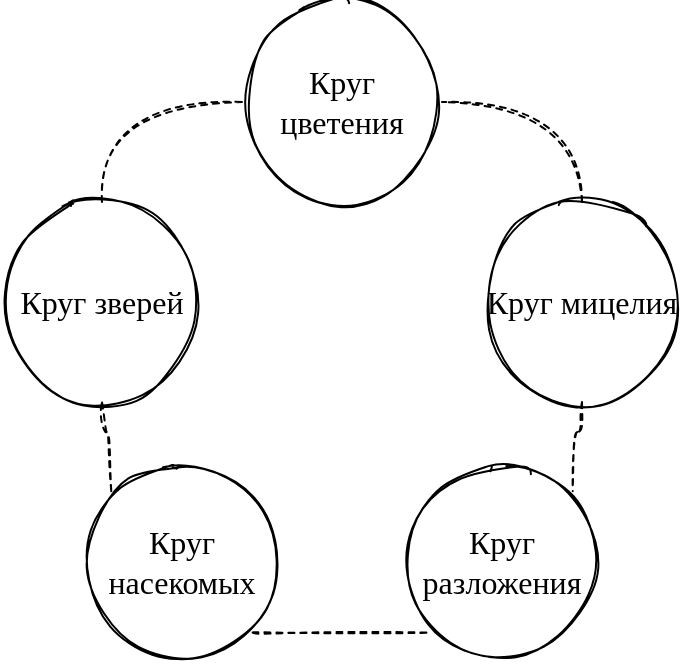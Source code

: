 <mxfile version="20.5.3" type="github" pages="6"><diagram id="huLMLbhZIxbJA-nR9jD1" name="Друид"><mxGraphModel dx="1038" dy="575" grid="1" gridSize="10" guides="1" tooltips="1" connect="1" arrows="1" fold="1" page="1" pageScale="1" pageWidth="583" pageHeight="413" math="0" shadow="0"><root><mxCell id="0"/><mxCell id="1" parent="0"/><mxCell id="fI6qUcuZu2PE9BLPs_x8-1" value="Круг цветения" style="ellipse;whiteSpace=wrap;html=1;aspect=fixed;fontFamily=Caveat;fontColor=default;verticalAlign=middle;horizontal=1;sketch=1;fontSource=https%3A%2F%2Ffonts.googleapis.com%2Fcss%3Ffamily%3DCaveat;fontSize=16;" parent="1" vertex="1"><mxGeometry x="242" y="41" width="100" height="100" as="geometry"/></mxCell><mxCell id="fI6qUcuZu2PE9BLPs_x8-2" value="Круг зверей" style="ellipse;whiteSpace=wrap;html=1;aspect=fixed;fontFamily=Caveat;fontColor=default;sketch=1;fontSource=https%3A%2F%2Ffonts.googleapis.com%2Fcss%3Ffamily%3DCaveat;fontSize=16;" parent="1" vertex="1"><mxGeometry x="122" y="141" width="100" height="100" as="geometry"/></mxCell><mxCell id="fI6qUcuZu2PE9BLPs_x8-3" value="Круг мицелия" style="ellipse;whiteSpace=wrap;html=1;aspect=fixed;fontFamily=Caveat;fontColor=default;sketch=1;fontSource=https%3A%2F%2Ffonts.googleapis.com%2Fcss%3Ffamily%3DCaveat;fontSize=16;" parent="1" vertex="1"><mxGeometry x="362" y="141" width="100" height="100" as="geometry"/></mxCell><mxCell id="fI6qUcuZu2PE9BLPs_x8-4" value="Круг разложения" style="ellipse;whiteSpace=wrap;html=1;aspect=fixed;fontFamily=Caveat;fontColor=default;sketch=1;fontSource=https%3A%2F%2Ffonts.googleapis.com%2Fcss%3Ffamily%3DCaveat;fontSize=16;" parent="1" vertex="1"><mxGeometry x="322" y="271" width="100" height="100" as="geometry"/></mxCell><mxCell id="fI6qUcuZu2PE9BLPs_x8-5" value="Круг насекомых" style="ellipse;whiteSpace=wrap;html=1;aspect=fixed;fontFamily=Caveat;fontColor=default;rotation=0;sketch=1;fontSource=https%3A%2F%2Ffonts.googleapis.com%2Fcss%3Ffamily%3DCaveat;fontSize=16;" parent="1" vertex="1"><mxGeometry x="162" y="271" width="100" height="100" as="geometry"/></mxCell><mxCell id="fI6qUcuZu2PE9BLPs_x8-6" value="" style="endArrow=none;html=1;rounded=0;fontFamily=Caveat;fontColor=default;exitX=0.5;exitY=0;exitDx=0;exitDy=0;entryX=0;entryY=0.5;entryDx=0;entryDy=0;dashed=1;sketch=1;fontSource=https%3A%2F%2Ffonts.googleapis.com%2Fcss%3Ffamily%3DCaveat;fontSize=16;edgeStyle=orthogonalEdgeStyle;curved=1;" parent="1" source="fI6qUcuZu2PE9BLPs_x8-2" target="fI6qUcuZu2PE9BLPs_x8-1" edge="1"><mxGeometry width="50" height="50" relative="1" as="geometry"><mxPoint x="242" y="231" as="sourcePoint"/><mxPoint x="292" y="181" as="targetPoint"/></mxGeometry></mxCell><mxCell id="fI6qUcuZu2PE9BLPs_x8-7" value="" style="endArrow=none;html=1;rounded=0;fontFamily=Caveat;fontColor=default;exitX=1;exitY=1;exitDx=0;exitDy=0;entryX=0;entryY=1;entryDx=0;entryDy=0;dashed=1;sketch=1;fontSource=https%3A%2F%2Ffonts.googleapis.com%2Fcss%3Ffamily%3DCaveat;fontSize=16;edgeStyle=orthogonalEdgeStyle;curved=1;" parent="1" source="fI6qUcuZu2PE9BLPs_x8-5" target="fI6qUcuZu2PE9BLPs_x8-4" edge="1"><mxGeometry width="50" height="50" relative="1" as="geometry"><mxPoint x="242" y="231" as="sourcePoint"/><mxPoint x="292" y="181" as="targetPoint"/></mxGeometry></mxCell><mxCell id="fI6qUcuZu2PE9BLPs_x8-8" value="" style="endArrow=none;html=1;rounded=0;fontFamily=Caveat;fontColor=default;exitX=0.5;exitY=1;exitDx=0;exitDy=0;entryX=1;entryY=0;entryDx=0;entryDy=0;dashed=1;sketch=1;fontSource=https%3A%2F%2Ffonts.googleapis.com%2Fcss%3Ffamily%3DCaveat;fontSize=16;edgeStyle=orthogonalEdgeStyle;curved=1;" parent="1" source="fI6qUcuZu2PE9BLPs_x8-3" target="fI6qUcuZu2PE9BLPs_x8-4" edge="1"><mxGeometry width="50" height="50" relative="1" as="geometry"><mxPoint x="242" y="231" as="sourcePoint"/><mxPoint x="292" y="181" as="targetPoint"/></mxGeometry></mxCell><mxCell id="fI6qUcuZu2PE9BLPs_x8-9" value="" style="endArrow=none;html=1;rounded=0;fontFamily=Caveat;fontColor=default;entryX=0.5;entryY=1;entryDx=0;entryDy=0;exitX=0;exitY=0;exitDx=0;exitDy=0;dashed=1;sketch=1;fontSource=https%3A%2F%2Ffonts.googleapis.com%2Fcss%3Ffamily%3DCaveat;fontSize=16;edgeStyle=orthogonalEdgeStyle;curved=1;" parent="1" source="fI6qUcuZu2PE9BLPs_x8-5" target="fI6qUcuZu2PE9BLPs_x8-2" edge="1"><mxGeometry width="50" height="50" relative="1" as="geometry"><mxPoint x="242" y="231" as="sourcePoint"/><mxPoint x="292" y="181" as="targetPoint"/></mxGeometry></mxCell><mxCell id="fI6qUcuZu2PE9BLPs_x8-10" value="" style="endArrow=none;html=1;rounded=0;fontFamily=Caveat;fontColor=default;entryX=1;entryY=0.5;entryDx=0;entryDy=0;exitX=0.5;exitY=0;exitDx=0;exitDy=0;dashed=1;sketch=1;fontSource=https%3A%2F%2Ffonts.googleapis.com%2Fcss%3Ffamily%3DCaveat;fontSize=16;edgeStyle=orthogonalEdgeStyle;curved=1;" parent="1" source="fI6qUcuZu2PE9BLPs_x8-3" target="fI6qUcuZu2PE9BLPs_x8-1" edge="1"><mxGeometry width="50" height="50" relative="1" as="geometry"><mxPoint x="242" y="231" as="sourcePoint"/><mxPoint x="292" y="181" as="targetPoint"/></mxGeometry></mxCell></root></mxGraphModel></diagram><diagram id="ENNLGsQQIt6a2GsereUm" name="Кинетик"><mxGraphModel grid="1" page="1" gridSize="10" guides="1" tooltips="1" connect="1" arrows="1" fold="1" pageScale="1" pageWidth="827" pageHeight="583" math="0" shadow="0"><root><mxCell id="0"/><mxCell id="1" parent="0"/><mxCell id="0Z87OdN-TC_kLIuZPmwi-1" value="🌊" style="ellipse;whiteSpace=wrap;html=1;aspect=fixed;fillStyle=auto;sketch=1;fontFamily=Caveat;fontSource=https%3A%2F%2Ffonts.googleapis.com%2Fcss%3Ffamily%3DCaveat;fontSize=64;fillColor=#000000;strokeColor=none;" vertex="1" parent="1"><mxGeometry x="373" y="92" width="80" height="80" as="geometry"/></mxCell><mxCell id="0Z87OdN-TC_kLIuZPmwi-2" value="🔥" style="ellipse;whiteSpace=wrap;html=1;aspect=fixed;sketch=1;fontFamily=Caveat;fontSource=https%3A%2F%2Ffonts.googleapis.com%2Fcss%3Ffamily%3DCaveat;fontSize=64;fillColor=#000000;strokeColor=none;" vertex="1" parent="1"><mxGeometry x="213" y="252" width="80" height="80" as="geometry"/></mxCell><mxCell id="0Z87OdN-TC_kLIuZPmwi-3" value="🗻" style="ellipse;whiteSpace=wrap;html=1;aspect=fixed;sketch=1;fontFamily=Caveat;fontSource=https%3A%2F%2Ffonts.googleapis.com%2Fcss%3Ffamily%3DCaveat;fontSize=64;fillColor=#000000;strokeColor=none;" vertex="1" parent="1"><mxGeometry x="533" y="252" width="80" height="80" as="geometry"/></mxCell><mxCell id="0Z87OdN-TC_kLIuZPmwi-4" value="🌪" style="ellipse;whiteSpace=wrap;html=1;aspect=fixed;sketch=1;fontFamily=Lucida Console;fontSize=64;fillColor=#000000;strokeColor=none;" vertex="1" parent="1"><mxGeometry x="373" y="412" width="80" height="80" as="geometry"/></mxCell><mxCell id="0Z87OdN-TC_kLIuZPmwi-5" value="Пар" style="ellipse;whiteSpace=wrap;html=1;aspect=fixed;dashed=1;sketch=1;fontFamily=Caveat;fontSource=https%3A%2F%2Ffonts.googleapis.com%2Fcss%3Ffamily%3DCaveat;fontSize=64;fillColor=#000000;strokeColor=none;" vertex="1" parent="1"><mxGeometry x="293" y="172" width="80" height="80" as="geometry"/></mxCell><mxCell id="0Z87OdN-TC_kLIuZPmwi-6" value="Магма" style="ellipse;whiteSpace=wrap;html=1;aspect=fixed;dashed=1;sketch=1;fontFamily=Caveat;fontSource=https%3A%2F%2Ffonts.googleapis.com%2Fcss%3Ffamily%3DCaveat;fontSize=64;fillColor=#000000;strokeColor=none;" vertex="1" parent="1"><mxGeometry x="373" y="252" width="80" height="80" as="geometry"/></mxCell><mxCell id="0Z87OdN-TC_kLIuZPmwi-7" value="Грязь" style="ellipse;whiteSpace=wrap;html=1;aspect=fixed;dashed=1;sketch=1;fontFamily=Caveat;fontSource=https%3A%2F%2Ffonts.googleapis.com%2Fcss%3Ffamily%3DCaveat;fontSize=64;fillColor=#000000;strokeColor=none;" vertex="1" parent="1"><mxGeometry x="453" y="172" width="80" height="80" as="geometry"/></mxCell><mxCell id="0Z87OdN-TC_kLIuZPmwi-8" value="Песок" style="ellipse;whiteSpace=wrap;html=1;aspect=fixed;dashed=1;sketch=1;fontFamily=Caveat;fontSource=https%3A%2F%2Ffonts.googleapis.com%2Fcss%3Ffamily%3DCaveat;fontSize=64;fillColor=#000000;strokeColor=none;" vertex="1" parent="1"><mxGeometry x="453" y="332" width="80" height="80" as="geometry"/></mxCell><mxCell id="0Z87OdN-TC_kLIuZPmwi-9" value="Взрыв" style="ellipse;whiteSpace=wrap;html=1;aspect=fixed;dashed=1;sketch=1;fontFamily=Caveat;fontSource=https%3A%2F%2Ffonts.googleapis.com%2Fcss%3Ffamily%3DCaveat;fontSize=64;fillColor=#000000;strokeColor=none;" vertex="1" parent="1"><mxGeometry x="293" y="332" width="80" height="80" as="geometry"/></mxCell><mxCell id="0Z87OdN-TC_kLIuZPmwi-10" value="Дух" style="ellipse;whiteSpace=wrap;html=1;aspect=fixed;fillStyle=auto;dashed=1;sketch=1;fontFamily=Caveat;fontSource=https%3A%2F%2Ffonts.googleapis.com%2Fcss%3Ffamily%3DCaveat;fontSize=64;fillColor=#000000;strokeColor=none;" vertex="1" parent="1"><mxGeometry x="453" y="492" width="80" height="80" as="geometry"/></mxCell><mxCell id="0Z87OdN-TC_kLIuZPmwi-11" value="Плазма" style="ellipse;whiteSpace=wrap;html=1;aspect=fixed;fillStyle=auto;dashed=1;sketch=1;fontFamily=Caveat;fontSource=https%3A%2F%2Ffonts.googleapis.com%2Fcss%3Ffamily%3DCaveat;fontSize=64;fillColor=#000000;strokeColor=none;" vertex="1" parent="1"><mxGeometry x="54" y="252" width="80" height="80" as="geometry"/></mxCell><mxCell id="0Z87OdN-TC_kLIuZPmwi-12" value="Металл" style="ellipse;whiteSpace=wrap;html=1;aspect=fixed;fillStyle=auto;dashed=1;sketch=1;fontFamily=Caveat;fontSource=https%3A%2F%2Ffonts.googleapis.com%2Fcss%3Ffamily%3DCaveat;fontSize=64;fillColor=#000000;strokeColor=none;" vertex="1" parent="1"><mxGeometry x="693" y="252" width="80" height="80" as="geometry"/></mxCell><mxCell id="0Z87OdN-TC_kLIuZPmwi-13" value="Гроза" style="ellipse;whiteSpace=wrap;html=1;aspect=fixed;fillStyle=auto;dashed=1;sketch=1;fontFamily=Caveat;fontSource=https%3A%2F%2Ffonts.googleapis.com%2Fcss%3Ffamily%3DCaveat;fontSize=64;fillColor=#000000;strokeColor=none;" vertex="1" parent="1"><mxGeometry x="293" y="492" width="80" height="80" as="geometry"/></mxCell><mxCell id="0Z87OdN-TC_kLIuZPmwi-14" value="Кровь" style="ellipse;whiteSpace=wrap;html=1;aspect=fixed;fillStyle=auto;dashed=1;sketch=1;fontFamily=Caveat;fontSource=https%3A%2F%2Ffonts.googleapis.com%2Fcss%3Ffamily%3DCaveat;fontSize=64;fillColor=#000000;strokeColor=none;" vertex="1" parent="1"><mxGeometry x="453" y="12" width="80" height="80" as="geometry"/></mxCell><mxCell id="0Z87OdN-TC_kLIuZPmwi-15" value="Холод" style="ellipse;whiteSpace=wrap;html=1;aspect=fixed;fillStyle=auto;dashed=1;sketch=1;fontFamily=Caveat;fontSource=https%3A%2F%2Ffonts.googleapis.com%2Fcss%3Ffamily%3DCaveat;fontSize=64;fillColor=#000000;strokeColor=none;" vertex="1" parent="1"><mxGeometry x="293" y="12" width="80" height="80" as="geometry"/></mxCell><mxCell id="0Z87OdN-TC_kLIuZPmwi-16" value="" style="endArrow=classic;html=1;rounded=0;exitX=1;exitY=0.5;exitDx=0;exitDy=0;entryX=0;entryY=0.5;entryDx=0;entryDy=0;dashed=1;sketch=1;fontFamily=Caveat;fontSource=https%3A%2F%2Ffonts.googleapis.com%2Fcss%3Ffamily%3DCaveat;fontSize=64;fillColor=#000000;strokeColor=none;" edge="1" parent="1" source="0Z87OdN-TC_kLIuZPmwi-2" target="0Z87OdN-TC_kLIuZPmwi-6"><mxGeometry width="50" height="50" relative="1" as="geometry"><mxPoint x="384" y="332" as="sourcePoint"/><mxPoint x="334" y="302" as="targetPoint"/></mxGeometry></mxCell><mxCell id="0Z87OdN-TC_kLIuZPmwi-17" value="" style="endArrow=classic;html=1;rounded=0;exitX=0;exitY=0.5;exitDx=0;exitDy=0;entryX=1;entryY=0.5;entryDx=0;entryDy=0;dashed=1;sketch=1;fontFamily=Caveat;fontSource=https%3A%2F%2Ffonts.googleapis.com%2Fcss%3Ffamily%3DCaveat;fontSize=64;fillColor=#000000;strokeColor=none;" edge="1" parent="1" source="0Z87OdN-TC_kLIuZPmwi-3" target="0Z87OdN-TC_kLIuZPmwi-6"><mxGeometry width="50" height="50" relative="1" as="geometry"><mxPoint x="384" y="332" as="sourcePoint"/><mxPoint x="674" y="412" as="targetPoint"/></mxGeometry></mxCell><mxCell id="0Z87OdN-TC_kLIuZPmwi-18" value="" style="endArrow=classic;html=1;rounded=0;exitX=1;exitY=0;exitDx=0;exitDy=0;entryX=0;entryY=1;entryDx=0;entryDy=0;dashed=1;sketch=1;fontFamily=Caveat;fontSource=https%3A%2F%2Ffonts.googleapis.com%2Fcss%3Ffamily%3DCaveat;fontSize=64;fillColor=#000000;strokeColor=none;" edge="1" parent="1" source="0Z87OdN-TC_kLIuZPmwi-4" target="0Z87OdN-TC_kLIuZPmwi-8"><mxGeometry width="50" height="50" relative="1" as="geometry"><mxPoint x="384" y="332" as="sourcePoint"/><mxPoint x="434" y="282" as="targetPoint"/></mxGeometry></mxCell><mxCell id="0Z87OdN-TC_kLIuZPmwi-19" value="" style="endArrow=classic;html=1;rounded=0;exitX=0;exitY=1;exitDx=0;exitDy=0;entryX=1;entryY=0;entryDx=0;entryDy=0;dashed=1;sketch=1;fontFamily=Caveat;fontSource=https%3A%2F%2Ffonts.googleapis.com%2Fcss%3Ffamily%3DCaveat;fontSize=64;fillColor=#000000;strokeColor=none;" edge="1" parent="1" source="0Z87OdN-TC_kLIuZPmwi-3" target="0Z87OdN-TC_kLIuZPmwi-8"><mxGeometry width="50" height="50" relative="1" as="geometry"><mxPoint x="384" y="332" as="sourcePoint"/><mxPoint x="434" y="282" as="targetPoint"/></mxGeometry></mxCell><mxCell id="0Z87OdN-TC_kLIuZPmwi-20" value="" style="endArrow=classic;html=1;rounded=0;exitX=1;exitY=1;exitDx=0;exitDy=0;entryX=0;entryY=0;entryDx=0;entryDy=0;dashed=1;sketch=1;fontFamily=Caveat;fontSource=https%3A%2F%2Ffonts.googleapis.com%2Fcss%3Ffamily%3DCaveat;fontSize=64;fillColor=#000000;strokeColor=none;" edge="1" parent="1" source="0Z87OdN-TC_kLIuZPmwi-2" target="0Z87OdN-TC_kLIuZPmwi-9"><mxGeometry width="50" height="50" relative="1" as="geometry"><mxPoint x="384" y="332" as="sourcePoint"/><mxPoint x="434" y="282" as="targetPoint"/></mxGeometry></mxCell><mxCell id="0Z87OdN-TC_kLIuZPmwi-21" value="" style="endArrow=classic;html=1;rounded=0;exitX=1;exitY=0.5;exitDx=0;exitDy=0;entryX=0;entryY=0.5;entryDx=0;entryDy=0;dashed=1;sketch=1;fontFamily=Caveat;fontSource=https%3A%2F%2Ffonts.googleapis.com%2Fcss%3Ffamily%3DCaveat;fontSize=64;fillColor=#000000;strokeColor=none;" edge="1" parent="1" source="0Z87OdN-TC_kLIuZPmwi-3" target="0Z87OdN-TC_kLIuZPmwi-12"><mxGeometry width="50" height="50" relative="1" as="geometry"><mxPoint x="384" y="332" as="sourcePoint"/><mxPoint x="434" y="282" as="targetPoint"/></mxGeometry></mxCell><mxCell id="0Z87OdN-TC_kLIuZPmwi-22" value="" style="endArrow=classic;html=1;rounded=0;exitX=0;exitY=0.5;exitDx=0;exitDy=0;entryX=1;entryY=0.5;entryDx=0;entryDy=0;dashed=1;sketch=1;fontFamily=Caveat;fontSource=https%3A%2F%2Ffonts.googleapis.com%2Fcss%3Ffamily%3DCaveat;fontSize=64;fillColor=#000000;strokeColor=none;" edge="1" parent="1" source="0Z87OdN-TC_kLIuZPmwi-2" target="0Z87OdN-TC_kLIuZPmwi-11"><mxGeometry width="50" height="50" relative="1" as="geometry"><mxPoint x="384" y="332" as="sourcePoint"/><mxPoint x="434" y="282" as="targetPoint"/></mxGeometry></mxCell><mxCell id="0Z87OdN-TC_kLIuZPmwi-23" value="" style="endArrow=classic;html=1;rounded=0;exitX=0;exitY=1;exitDx=0;exitDy=0;entryX=1;entryY=0;entryDx=0;entryDy=0;dashed=1;sketch=1;fontFamily=Caveat;fontSource=https%3A%2F%2Ffonts.googleapis.com%2Fcss%3Ffamily%3DCaveat;fontSize=64;fillColor=#000000;strokeColor=none;" edge="1" parent="1" source="0Z87OdN-TC_kLIuZPmwi-4" target="0Z87OdN-TC_kLIuZPmwi-13"><mxGeometry width="50" height="50" relative="1" as="geometry"><mxPoint x="384" y="332" as="sourcePoint"/><mxPoint x="434" y="282" as="targetPoint"/></mxGeometry></mxCell><mxCell id="0Z87OdN-TC_kLIuZPmwi-24" value="" style="endArrow=classic;html=1;rounded=0;entryX=1;entryY=1;entryDx=0;entryDy=0;exitX=0;exitY=0;exitDx=0;exitDy=0;dashed=1;sketch=1;fontFamily=Caveat;fontSource=https%3A%2F%2Ffonts.googleapis.com%2Fcss%3Ffamily%3DCaveat;fontSize=64;fillColor=#000000;strokeColor=none;" edge="1" parent="1" source="0Z87OdN-TC_kLIuZPmwi-1" target="0Z87OdN-TC_kLIuZPmwi-15"><mxGeometry width="50" height="50" relative="1" as="geometry"><mxPoint x="404" y="62" as="sourcePoint"/><mxPoint x="434" y="282" as="targetPoint"/></mxGeometry></mxCell><mxCell id="0Z87OdN-TC_kLIuZPmwi-25" value="" style="endArrow=classic;html=1;rounded=0;exitX=1;exitY=0;exitDx=0;exitDy=0;entryX=0;entryY=1;entryDx=0;entryDy=0;dashed=1;sketch=1;fontFamily=Caveat;fontSource=https%3A%2F%2Ffonts.googleapis.com%2Fcss%3Ffamily%3DCaveat;fontSize=64;fillColor=#000000;strokeColor=none;" edge="1" parent="1" source="0Z87OdN-TC_kLIuZPmwi-1" target="0Z87OdN-TC_kLIuZPmwi-14"><mxGeometry width="50" height="50" relative="1" as="geometry"><mxPoint x="384" y="332" as="sourcePoint"/><mxPoint x="434" y="282" as="targetPoint"/></mxGeometry></mxCell><mxCell id="0Z87OdN-TC_kLIuZPmwi-26" value="" style="endArrow=classic;html=1;rounded=0;exitX=0;exitY=0;exitDx=0;exitDy=0;entryX=1;entryY=1;entryDx=0;entryDy=0;dashed=1;sketch=1;fontFamily=Caveat;fontSource=https%3A%2F%2Ffonts.googleapis.com%2Fcss%3Ffamily%3DCaveat;fontSize=64;fillColor=#000000;strokeColor=none;" edge="1" parent="1" source="0Z87OdN-TC_kLIuZPmwi-3" target="0Z87OdN-TC_kLIuZPmwi-7"><mxGeometry width="50" height="50" relative="1" as="geometry"><mxPoint x="384" y="332" as="sourcePoint"/><mxPoint x="434" y="282" as="targetPoint"/></mxGeometry></mxCell><mxCell id="0Z87OdN-TC_kLIuZPmwi-27" value="" style="endArrow=classic;html=1;rounded=0;exitX=1;exitY=1;exitDx=0;exitDy=0;entryX=0;entryY=0;entryDx=0;entryDy=0;dashed=1;sketch=1;fontFamily=Caveat;fontSource=https%3A%2F%2Ffonts.googleapis.com%2Fcss%3Ffamily%3DCaveat;fontSize=64;fillColor=#000000;strokeColor=none;" edge="1" parent="1" source="0Z87OdN-TC_kLIuZPmwi-1" target="0Z87OdN-TC_kLIuZPmwi-7"><mxGeometry width="50" height="50" relative="1" as="geometry"><mxPoint x="384" y="332" as="sourcePoint"/><mxPoint x="434" y="282" as="targetPoint"/></mxGeometry></mxCell><mxCell id="0Z87OdN-TC_kLIuZPmwi-28" value="" style="endArrow=classic;html=1;rounded=0;exitX=1;exitY=0;exitDx=0;exitDy=0;entryX=0;entryY=1;entryDx=0;entryDy=0;dashed=1;sketch=1;fontFamily=Caveat;fontSource=https%3A%2F%2Ffonts.googleapis.com%2Fcss%3Ffamily%3DCaveat;fontSize=64;fillColor=#000000;strokeColor=none;" edge="1" parent="1" source="0Z87OdN-TC_kLIuZPmwi-2" target="0Z87OdN-TC_kLIuZPmwi-5"><mxGeometry width="50" height="50" relative="1" as="geometry"><mxPoint x="384" y="332" as="sourcePoint"/><mxPoint x="434" y="282" as="targetPoint"/></mxGeometry></mxCell><mxCell id="0Z87OdN-TC_kLIuZPmwi-29" value="" style="endArrow=classic;html=1;rounded=0;exitX=0;exitY=1;exitDx=0;exitDy=0;entryX=1;entryY=0;entryDx=0;entryDy=0;dashed=1;sketch=1;fontFamily=Caveat;fontSource=https%3A%2F%2Ffonts.googleapis.com%2Fcss%3Ffamily%3DCaveat;fontSize=64;fillColor=#000000;strokeColor=none;" edge="1" parent="1" source="0Z87OdN-TC_kLIuZPmwi-1" target="0Z87OdN-TC_kLIuZPmwi-5"><mxGeometry width="50" height="50" relative="1" as="geometry"><mxPoint x="384" y="332" as="sourcePoint"/><mxPoint x="434" y="282" as="targetPoint"/></mxGeometry></mxCell><mxCell id="0Z87OdN-TC_kLIuZPmwi-30" value="" style="endArrow=classic;html=1;rounded=0;exitX=0;exitY=0;exitDx=0;exitDy=0;entryX=1;entryY=1;entryDx=0;entryDy=0;dashed=1;sketch=1;fontFamily=Caveat;fontSource=https%3A%2F%2Ffonts.googleapis.com%2Fcss%3Ffamily%3DCaveat;fontSize=64;fillColor=#000000;strokeColor=none;" edge="1" parent="1" source="0Z87OdN-TC_kLIuZPmwi-4" target="0Z87OdN-TC_kLIuZPmwi-9"><mxGeometry width="50" height="50" relative="1" as="geometry"><mxPoint x="384" y="332" as="sourcePoint"/><mxPoint x="434" y="282" as="targetPoint"/></mxGeometry></mxCell><mxCell id="0Z87OdN-TC_kLIuZPmwi-31" value="" style="endArrow=classic;html=1;rounded=0;exitX=1;exitY=1;exitDx=0;exitDy=0;entryX=0;entryY=0;entryDx=0;entryDy=0;dashed=1;sketch=1;fontFamily=Caveat;fontSource=https%3A%2F%2Ffonts.googleapis.com%2Fcss%3Ffamily%3DCaveat;fontSize=64;fillColor=#000000;strokeColor=none;" edge="1" parent="1" source="0Z87OdN-TC_kLIuZPmwi-4" target="0Z87OdN-TC_kLIuZPmwi-10"><mxGeometry width="50" height="50" relative="1" as="geometry"><mxPoint x="384" y="332" as="sourcePoint"/><mxPoint x="434" y="282" as="targetPoint"/></mxGeometry></mxCell></root></mxGraphModel></diagram><diagram id="NY_OgxVOKJnxcvkBMMJs" name="Алхимик"><mxGraphModel grid="1" page="1" gridSize="10" guides="1" tooltips="1" connect="1" arrows="1" fold="1" pageScale="1" pageWidth="827" pageHeight="583" math="0" shadow="0"><root><mxCell id="0"/><mxCell id="1" parent="0"/><mxCell id="86-RGEoSRtY8CRuYUMkT-1" style="rounded=0;orthogonalLoop=1;jettySize=auto;html=1;exitX=1;exitY=0.5;exitDx=0;exitDy=0;entryX=0;entryY=0.5;entryDx=0;entryDy=0;edgeStyle=orthogonalEdgeStyle;sketch=1;fontFamily=Caveat;fontSource=https%3A%2F%2Ffonts.googleapis.com%2Fcss%3Ffamily%3DCaveat;fontSize=16;" edge="1" parent="1" source="86-RGEoSRtY8CRuYUMkT-7" target="86-RGEoSRtY8CRuYUMkT-30"><mxGeometry relative="1" as="geometry"/></mxCell><mxCell id="86-RGEoSRtY8CRuYUMkT-2" style="edgeStyle=orthogonalEdgeStyle;shape=connector;rounded=0;orthogonalLoop=1;jettySize=auto;html=1;exitX=0;exitY=0.5;exitDx=0;exitDy=0;entryX=1;entryY=0.5;entryDx=0;entryDy=0;labelBackgroundColor=default;strokeColor=default;fontFamily=Caveat;fontSize=16;fontColor=default;endArrow=classic;sketch=1;fontSource=https%3A%2F%2Ffonts.googleapis.com%2Fcss%3Ffamily%3DCaveat;" edge="1" parent="1" source="86-RGEoSRtY8CRuYUMkT-7" target="86-RGEoSRtY8CRuYUMkT-32"><mxGeometry relative="1" as="geometry"/></mxCell><mxCell id="86-RGEoSRtY8CRuYUMkT-3" style="shape=connector;rounded=0;orthogonalLoop=1;jettySize=auto;html=1;exitX=0.5;exitY=1;exitDx=0;exitDy=0;entryX=0.5;entryY=0;entryDx=0;entryDy=0;labelBackgroundColor=default;strokeColor=default;fontFamily=Caveat;fontSize=16;fontColor=default;endArrow=classic;edgeStyle=orthogonalEdgeStyle;sketch=1;fontSource=https%3A%2F%2Ffonts.googleapis.com%2Fcss%3Ffamily%3DCaveat;" edge="1" parent="1" source="86-RGEoSRtY8CRuYUMkT-7" target="86-RGEoSRtY8CRuYUMkT-37"><mxGeometry relative="1" as="geometry"><Array as="points"><mxPoint x="614" y="241"/></Array></mxGeometry></mxCell><mxCell id="86-RGEoSRtY8CRuYUMkT-4" style="edgeStyle=orthogonalEdgeStyle;shape=connector;rounded=0;orthogonalLoop=1;jettySize=auto;html=1;exitX=0.5;exitY=0;exitDx=0;exitDy=0;entryX=0.5;entryY=1;entryDx=0;entryDy=0;labelBackgroundColor=default;strokeColor=default;fontFamily=Caveat;fontSize=16;fontColor=default;endArrow=classic;sketch=1;fontSource=https%3A%2F%2Ffonts.googleapis.com%2Fcss%3Ffamily%3DCaveat;" edge="1" parent="1" source="86-RGEoSRtY8CRuYUMkT-7" target="86-RGEoSRtY8CRuYUMkT-34"><mxGeometry relative="1" as="geometry"/></mxCell><mxCell id="86-RGEoSRtY8CRuYUMkT-5" style="edgeStyle=orthogonalEdgeStyle;shape=connector;rounded=0;orthogonalLoop=1;jettySize=auto;html=1;exitX=0;exitY=1;exitDx=0;exitDy=0;entryX=1;entryY=0;entryDx=0;entryDy=0;labelBackgroundColor=default;strokeColor=default;fontFamily=Caveat;fontSize=16;fontColor=default;endArrow=classic;sketch=1;fontSource=https%3A%2F%2Ffonts.googleapis.com%2Fcss%3Ffamily%3DCaveat;" edge="1" parent="1" source="86-RGEoSRtY8CRuYUMkT-7" target="86-RGEoSRtY8CRuYUMkT-35"><mxGeometry relative="1" as="geometry"><Array as="points"><mxPoint x="386" y="221"/><mxPoint x="122" y="221"/></Array></mxGeometry></mxCell><mxCell id="86-RGEoSRtY8CRuYUMkT-6" style="edgeStyle=orthogonalEdgeStyle;shape=connector;rounded=0;orthogonalLoop=1;jettySize=auto;html=1;exitX=1;exitY=1;exitDx=0;exitDy=0;entryX=0;entryY=0;entryDx=0;entryDy=0;labelBackgroundColor=default;strokeColor=default;fontFamily=Caveat;fontSize=16;fontColor=default;endArrow=classic;sketch=1;fontSource=https%3A%2F%2Ffonts.googleapis.com%2Fcss%3Ffamily%3DCaveat;" edge="1" parent="1" source="86-RGEoSRtY8CRuYUMkT-7" target="86-RGEoSRtY8CRuYUMkT-33"><mxGeometry relative="1" as="geometry"><Array as="points"><mxPoint x="442" y="221"/><mxPoint x="705" y="221"/></Array></mxGeometry></mxCell><mxCell id="86-RGEoSRtY8CRuYUMkT-7" value="Механика" style="ellipse;whiteSpace=wrap;html=1;aspect=fixed;direction=east;sketch=1;fontFamily=Caveat;fontSource=https%3A%2F%2Ffonts.googleapis.com%2Fcss%3Ffamily%3DCaveat;fontSize=16;fillColor=#d5e8d4;strokeColor=#82b366;" vertex="1" parent="1"><mxGeometry x="374" y="161" width="80" height="80" as="geometry"/></mxCell><mxCell id="86-RGEoSRtY8CRuYUMkT-8" style="edgeStyle=orthogonalEdgeStyle;shape=connector;rounded=0;orthogonalLoop=1;jettySize=auto;html=1;exitX=0.5;exitY=0;exitDx=0;exitDy=0;entryX=0.5;entryY=1;entryDx=0;entryDy=0;labelBackgroundColor=default;strokeColor=default;fontFamily=Caveat;fontSize=16;fontColor=default;endArrow=classic;sketch=1;fontSource=https%3A%2F%2Ffonts.googleapis.com%2Fcss%3Ffamily%3DCaveat;" edge="1" parent="1" source="86-RGEoSRtY8CRuYUMkT-14" target="86-RGEoSRtY8CRuYUMkT-30"><mxGeometry relative="1" as="geometry"/></mxCell><mxCell id="86-RGEoSRtY8CRuYUMkT-9" style="edgeStyle=orthogonalEdgeStyle;shape=connector;rounded=0;orthogonalLoop=1;jettySize=auto;html=1;exitX=0.5;exitY=1;exitDx=0;exitDy=0;entryX=0.5;entryY=0;entryDx=0;entryDy=0;labelBackgroundColor=default;strokeColor=default;fontFamily=Caveat;fontSize=16;fontColor=default;endArrow=classic;sketch=1;fontSource=https%3A%2F%2Ffonts.googleapis.com%2Fcss%3Ffamily%3DCaveat;" edge="1" parent="1" source="86-RGEoSRtY8CRuYUMkT-14" target="86-RGEoSRtY8CRuYUMkT-31"><mxGeometry relative="1" as="geometry"/></mxCell><mxCell id="86-RGEoSRtY8CRuYUMkT-10" style="edgeStyle=orthogonalEdgeStyle;shape=connector;rounded=0;orthogonalLoop=1;jettySize=auto;html=1;exitX=0;exitY=0.5;exitDx=0;exitDy=0;entryX=0.5;entryY=0;entryDx=0;entryDy=0;labelBackgroundColor=default;strokeColor=default;fontFamily=Caveat;fontSize=16;fontColor=default;endArrow=classic;sketch=1;fontSource=https%3A%2F%2Ffonts.googleapis.com%2Fcss%3Ffamily%3DCaveat;" edge="1" parent="1" source="86-RGEoSRtY8CRuYUMkT-14" target="86-RGEoSRtY8CRuYUMkT-38"><mxGeometry relative="1" as="geometry"><Array as="points"><mxPoint x="384" y="291"/><mxPoint x="384" y="241"/><mxPoint x="214" y="241"/></Array></mxGeometry></mxCell><mxCell id="86-RGEoSRtY8CRuYUMkT-11" style="edgeStyle=orthogonalEdgeStyle;shape=connector;rounded=0;orthogonalLoop=1;jettySize=auto;html=1;exitX=0;exitY=1;exitDx=0;exitDy=0;entryX=1;entryY=0;entryDx=0;entryDy=0;labelBackgroundColor=default;strokeColor=default;fontFamily=Caveat;fontSize=16;fontColor=default;endArrow=classic;sketch=1;fontSource=https%3A%2F%2Ffonts.googleapis.com%2Fcss%3Ffamily%3DCaveat;" edge="1" parent="1" source="86-RGEoSRtY8CRuYUMkT-14" target="86-RGEoSRtY8CRuYUMkT-36"><mxGeometry relative="1" as="geometry"><Array as="points"><mxPoint x="464" y="319"/><mxPoint x="464" y="504"/></Array></mxGeometry></mxCell><mxCell id="86-RGEoSRtY8CRuYUMkT-12" style="edgeStyle=orthogonalEdgeStyle;shape=connector;rounded=0;orthogonalLoop=1;jettySize=auto;html=1;exitX=0;exitY=0;exitDx=0;exitDy=0;entryX=1;entryY=1;entryDx=0;entryDy=0;labelBackgroundColor=default;strokeColor=default;fontFamily=Caveat;fontSize=16;fontColor=default;endArrow=classic;sketch=1;fontSource=https%3A%2F%2Ffonts.googleapis.com%2Fcss%3Ffamily%3DCaveat;" edge="1" parent="1" source="86-RGEoSRtY8CRuYUMkT-14" target="86-RGEoSRtY8CRuYUMkT-34"><mxGeometry relative="1" as="geometry"><Array as="points"><mxPoint x="464" y="263"/><mxPoint x="464" y="79"/></Array></mxGeometry></mxCell><mxCell id="86-RGEoSRtY8CRuYUMkT-13" style="edgeStyle=orthogonalEdgeStyle;shape=connector;rounded=0;orthogonalLoop=1;jettySize=auto;html=1;exitX=1;exitY=0;exitDx=0;exitDy=0;entryX=0;entryY=0.5;entryDx=0;entryDy=0;labelBackgroundColor=default;strokeColor=default;fontFamily=Caveat;fontSize=16;fontColor=default;endArrow=classic;sketch=1;fontSource=https%3A%2F%2Ffonts.googleapis.com%2Fcss%3Ffamily%3DCaveat;" edge="1" parent="1" source="86-RGEoSRtY8CRuYUMkT-14" target="86-RGEoSRtY8CRuYUMkT-33"><mxGeometry relative="1" as="geometry"><Array as="points"><mxPoint x="554" y="263"/><mxPoint x="554" y="231"/><mxPoint x="664" y="231"/><mxPoint x="664" y="291"/></Array></mxGeometry></mxCell><mxCell id="86-RGEoSRtY8CRuYUMkT-14" value="Вивисекция" style="ellipse;whiteSpace=wrap;html=1;aspect=fixed;direction=east;sketch=1;fontFamily=Caveat;fontSource=https%3A%2F%2Ffonts.googleapis.com%2Fcss%3Ffamily%3DCaveat;fontSize=16;fillColor=#f8cecc;strokeColor=#b85450;" vertex="1" parent="1"><mxGeometry x="464" y="251" width="80" height="80" as="geometry"/></mxCell><mxCell id="86-RGEoSRtY8CRuYUMkT-15" style="edgeStyle=orthogonalEdgeStyle;shape=connector;rounded=0;orthogonalLoop=1;jettySize=auto;html=1;exitX=1;exitY=0.5;exitDx=0;exitDy=0;entryX=0;entryY=0.5;entryDx=0;entryDy=0;labelBackgroundColor=default;strokeColor=default;fontFamily=Caveat;fontSize=16;fontColor=default;endArrow=classic;sketch=1;fontSource=https%3A%2F%2Ffonts.googleapis.com%2Fcss%3Ffamily%3DCaveat;" edge="1" parent="1" source="86-RGEoSRtY8CRuYUMkT-21" target="86-RGEoSRtY8CRuYUMkT-31"><mxGeometry relative="1" as="geometry"/></mxCell><mxCell id="86-RGEoSRtY8CRuYUMkT-16" style="edgeStyle=orthogonalEdgeStyle;shape=connector;rounded=0;orthogonalLoop=1;jettySize=auto;html=1;exitX=0;exitY=0.5;exitDx=0;exitDy=0;entryX=1;entryY=0.5;entryDx=0;entryDy=0;labelBackgroundColor=default;strokeColor=default;fontFamily=Caveat;fontSize=16;fontColor=default;endArrow=classic;sketch=1;fontSource=https%3A%2F%2Ffonts.googleapis.com%2Fcss%3Ffamily%3DCaveat;" edge="1" parent="1" source="86-RGEoSRtY8CRuYUMkT-21" target="86-RGEoSRtY8CRuYUMkT-29"><mxGeometry relative="1" as="geometry"/></mxCell><mxCell id="86-RGEoSRtY8CRuYUMkT-17" style="edgeStyle=orthogonalEdgeStyle;shape=connector;rounded=0;orthogonalLoop=1;jettySize=auto;html=1;exitX=0.5;exitY=0;exitDx=0;exitDy=0;entryX=0.5;entryY=1;entryDx=0;entryDy=0;labelBackgroundColor=default;strokeColor=default;fontFamily=Caveat;fontSize=16;fontColor=default;endArrow=classic;sketch=1;fontSource=https%3A%2F%2Ffonts.googleapis.com%2Fcss%3Ffamily%3DCaveat;" edge="1" parent="1" source="86-RGEoSRtY8CRuYUMkT-21" target="86-RGEoSRtY8CRuYUMkT-37"><mxGeometry relative="1" as="geometry"><Array as="points"><mxPoint x="614" y="341"/></Array></mxGeometry></mxCell><mxCell id="86-RGEoSRtY8CRuYUMkT-18" style="edgeStyle=orthogonalEdgeStyle;shape=connector;rounded=0;orthogonalLoop=1;jettySize=auto;html=1;exitX=0.5;exitY=1;exitDx=0;exitDy=0;labelBackgroundColor=default;strokeColor=default;fontFamily=Caveat;fontSize=16;fontColor=default;endArrow=classic;sketch=1;fontSource=https%3A%2F%2Ffonts.googleapis.com%2Fcss%3Ffamily%3DCaveat;" edge="1" parent="1" source="86-RGEoSRtY8CRuYUMkT-21"><mxGeometry relative="1" as="geometry"><mxPoint x="414.176" y="491.0" as="targetPoint"/></mxGeometry></mxCell><mxCell id="86-RGEoSRtY8CRuYUMkT-19" style="edgeStyle=orthogonalEdgeStyle;shape=connector;rounded=0;orthogonalLoop=1;jettySize=auto;html=1;exitX=1;exitY=0;exitDx=0;exitDy=0;entryX=0.5;entryY=1;entryDx=0;entryDy=0;labelBackgroundColor=default;strokeColor=default;fontFamily=Caveat;fontSize=16;fontColor=default;endArrow=classic;sketch=1;fontSource=https%3A%2F%2Ffonts.googleapis.com%2Fcss%3Ffamily%3DCaveat;" edge="1" parent="1" source="86-RGEoSRtY8CRuYUMkT-21" target="86-RGEoSRtY8CRuYUMkT-33"><mxGeometry relative="1" as="geometry"><Array as="points"><mxPoint x="442" y="361"/><mxPoint x="733" y="361"/></Array></mxGeometry></mxCell><mxCell id="86-RGEoSRtY8CRuYUMkT-20" style="edgeStyle=orthogonalEdgeStyle;shape=connector;rounded=0;orthogonalLoop=1;jettySize=auto;html=1;exitX=0;exitY=0;exitDx=0;exitDy=0;entryX=1;entryY=1;entryDx=0;entryDy=0;labelBackgroundColor=default;strokeColor=default;fontFamily=Caveat;fontSize=16;fontColor=default;endArrow=classic;sketch=1;fontSource=https%3A%2F%2Ffonts.googleapis.com%2Fcss%3Ffamily%3DCaveat;" edge="1" parent="1" source="86-RGEoSRtY8CRuYUMkT-21" target="86-RGEoSRtY8CRuYUMkT-35"><mxGeometry relative="1" as="geometry"><Array as="points"><mxPoint x="386" y="361"/><mxPoint x="122" y="361"/></Array></mxGeometry></mxCell><mxCell id="86-RGEoSRtY8CRuYUMkT-21" value="Зачарование" style="ellipse;whiteSpace=wrap;html=1;aspect=fixed;direction=east;sketch=1;fontFamily=Caveat;fontSource=https%3A%2F%2Ffonts.googleapis.com%2Fcss%3Ffamily%3DCaveat;fontSize=16;fillColor=#ffe6cc;strokeColor=#d79b00;" vertex="1" parent="1"><mxGeometry x="374" y="341" width="80" height="80" as="geometry"/></mxCell><mxCell id="86-RGEoSRtY8CRuYUMkT-22" style="edgeStyle=orthogonalEdgeStyle;shape=connector;rounded=0;orthogonalLoop=1;jettySize=auto;html=1;exitX=0.5;exitY=0;exitDx=0;exitDy=0;entryX=0.5;entryY=1;entryDx=0;entryDy=0;labelBackgroundColor=default;strokeColor=default;fontFamily=Caveat;fontSize=16;fontColor=default;endArrow=classic;sketch=1;fontSource=https%3A%2F%2Ffonts.googleapis.com%2Fcss%3Ffamily%3DCaveat;" edge="1" parent="1" source="86-RGEoSRtY8CRuYUMkT-28" target="86-RGEoSRtY8CRuYUMkT-32"><mxGeometry relative="1" as="geometry"/></mxCell><mxCell id="86-RGEoSRtY8CRuYUMkT-23" style="edgeStyle=orthogonalEdgeStyle;shape=connector;rounded=0;orthogonalLoop=1;jettySize=auto;html=1;exitX=0.5;exitY=1;exitDx=0;exitDy=0;entryX=0.5;entryY=0;entryDx=0;entryDy=0;labelBackgroundColor=default;strokeColor=default;fontFamily=Caveat;fontSize=16;fontColor=default;endArrow=classic;sketch=1;fontSource=https%3A%2F%2Ffonts.googleapis.com%2Fcss%3Ffamily%3DCaveat;" edge="1" parent="1" source="86-RGEoSRtY8CRuYUMkT-28" target="86-RGEoSRtY8CRuYUMkT-29"><mxGeometry relative="1" as="geometry"/></mxCell><mxCell id="86-RGEoSRtY8CRuYUMkT-24" style="edgeStyle=orthogonalEdgeStyle;shape=connector;rounded=0;orthogonalLoop=1;jettySize=auto;html=1;exitX=0;exitY=0.5;exitDx=0;exitDy=0;entryX=1;entryY=0.5;entryDx=0;entryDy=0;labelBackgroundColor=default;strokeColor=default;fontFamily=Caveat;fontSize=16;fontColor=default;endArrow=classic;sketch=1;fontSource=https%3A%2F%2Ffonts.googleapis.com%2Fcss%3Ffamily%3DCaveat;" edge="1" parent="1" source="86-RGEoSRtY8CRuYUMkT-28" target="86-RGEoSRtY8CRuYUMkT-38"><mxGeometry relative="1" as="geometry"/></mxCell><mxCell id="86-RGEoSRtY8CRuYUMkT-25" style="edgeStyle=orthogonalEdgeStyle;shape=connector;rounded=0;orthogonalLoop=1;jettySize=auto;html=1;exitX=1;exitY=1;exitDx=0;exitDy=0;entryX=0;entryY=0;entryDx=0;entryDy=0;labelBackgroundColor=default;strokeColor=default;fontFamily=Caveat;fontSize=16;fontColor=default;endArrow=classic;sketch=1;fontSource=https%3A%2F%2Ffonts.googleapis.com%2Fcss%3Ffamily%3DCaveat;" edge="1" parent="1" source="86-RGEoSRtY8CRuYUMkT-28" target="86-RGEoSRtY8CRuYUMkT-36"><mxGeometry relative="1" as="geometry"><Array as="points"><mxPoint x="364" y="319"/><mxPoint x="364" y="504"/></Array></mxGeometry></mxCell><mxCell id="86-RGEoSRtY8CRuYUMkT-26" style="edgeStyle=orthogonalEdgeStyle;shape=connector;rounded=0;orthogonalLoop=1;jettySize=auto;html=1;exitX=1;exitY=0;exitDx=0;exitDy=0;entryX=0;entryY=1;entryDx=0;entryDy=0;labelBackgroundColor=default;strokeColor=default;fontFamily=Caveat;fontSize=16;fontColor=default;endArrow=classic;sketch=1;fontSource=https%3A%2F%2Ffonts.googleapis.com%2Fcss%3Ffamily%3DCaveat;" edge="1" parent="1" source="86-RGEoSRtY8CRuYUMkT-28" target="86-RGEoSRtY8CRuYUMkT-34"><mxGeometry relative="1" as="geometry"><Array as="points"><mxPoint x="364" y="263"/><mxPoint x="364" y="79"/></Array></mxGeometry></mxCell><mxCell id="86-RGEoSRtY8CRuYUMkT-27" style="edgeStyle=orthogonalEdgeStyle;shape=connector;rounded=0;orthogonalLoop=1;jettySize=auto;html=1;exitX=0;exitY=0;exitDx=0;exitDy=0;entryX=1;entryY=0.5;entryDx=0;entryDy=0;labelBackgroundColor=default;strokeColor=default;fontFamily=Caveat;fontSize=16;fontColor=default;endArrow=classic;sketch=1;fontSource=https%3A%2F%2Ffonts.googleapis.com%2Fcss%3Ffamily%3DCaveat;" edge="1" parent="1" source="86-RGEoSRtY8CRuYUMkT-28" target="86-RGEoSRtY8CRuYUMkT-35"><mxGeometry relative="1" as="geometry"><Array as="points"><mxPoint x="274" y="263"/><mxPoint x="274" y="231"/><mxPoint x="164" y="231"/><mxPoint x="164" y="291"/></Array></mxGeometry></mxCell><mxCell id="86-RGEoSRtY8CRuYUMkT-28" value="Химия" style="ellipse;whiteSpace=wrap;html=1;aspect=fixed;direction=east;sketch=1;fontFamily=Caveat;fontSource=https%3A%2F%2Ffonts.googleapis.com%2Fcss%3Ffamily%3DCaveat;fontSize=16;fillColor=#dae8fc;strokeColor=#6c8ebf;" vertex="1" parent="1"><mxGeometry x="284" y="251" width="80" height="80" as="geometry"/></mxCell><mxCell id="86-RGEoSRtY8CRuYUMkT-29" value="Нео- материалы" style="ellipse;whiteSpace=wrap;html=1;aspect=fixed;direction=east;labelBackgroundColor=default;endArrow=classic;fontSize=16;rounded=0;dashed=1;sketch=1;fontFamily=Caveat;fontSource=https%3A%2F%2Ffonts.googleapis.com%2Fcss%3Ffamily%3DCaveat;" vertex="1" parent="1"><mxGeometry x="254" y="371" width="80" height="80" as="geometry"/></mxCell><mxCell id="86-RGEoSRtY8CRuYUMkT-30" value="Аугментации" style="ellipse;whiteSpace=wrap;html=1;aspect=fixed;direction=east;labelBackgroundColor=default;endArrow=classic;fontSize=16;rounded=0;dashed=1;sketch=1;fontFamily=Caveat;fontSource=https%3A%2F%2Ffonts.googleapis.com%2Fcss%3Ffamily%3DCaveat;" vertex="1" parent="1"><mxGeometry x="494" y="131" width="80" height="80" as="geometry"/></mxCell><mxCell id="86-RGEoSRtY8CRuYUMkT-31" value="Мутагены" style="ellipse;whiteSpace=wrap;html=1;aspect=fixed;direction=east;labelBackgroundColor=default;endArrow=classic;fontSize=16;rounded=0;dashed=1;sketch=1;fontFamily=Caveat;fontSource=https%3A%2F%2Ffonts.googleapis.com%2Fcss%3Ffamily%3DCaveat;" vertex="1" parent="1"><mxGeometry x="494" y="371" width="80" height="80" as="geometry"/></mxCell><mxCell id="86-RGEoSRtY8CRuYUMkT-32" value="Реактивы" style="ellipse;whiteSpace=wrap;html=1;aspect=fixed;direction=east;labelBackgroundColor=default;endArrow=classic;fontSize=16;rounded=0;dashed=1;sketch=1;fontFamily=Caveat;fontSource=https%3A%2F%2Ffonts.googleapis.com%2Fcss%3Ffamily%3DCaveat;" vertex="1" parent="1"><mxGeometry x="254" y="131" width="80" height="80" as="geometry"/></mxCell><mxCell id="86-RGEoSRtY8CRuYUMkT-33" value="Некроматика" style="ellipse;whiteSpace=wrap;html=1;aspect=fixed;dashed=1;sketch=1;fontFamily=Caveat;fontSource=https%3A%2F%2Ffonts.googleapis.com%2Fcss%3Ffamily%3DCaveat;fontSize=16;" vertex="1" parent="1"><mxGeometry x="693" y="251" width="80" height="80" as="geometry"/></mxCell><mxCell id="86-RGEoSRtY8CRuYUMkT-34" value="Ампли-фикации" style="ellipse;whiteSpace=wrap;html=1;aspect=fixed;dashed=1;sketch=1;fontFamily=Caveat;fontSource=https%3A%2F%2Ffonts.googleapis.com%2Fcss%3Ffamily%3DCaveat;fontSize=16;" vertex="1" parent="1"><mxGeometry x="374" y="11" width="80" height="80" as="geometry"/></mxCell><mxCell id="86-RGEoSRtY8CRuYUMkT-35" value="Псевдожизнь" style="ellipse;whiteSpace=wrap;html=1;aspect=fixed;dashed=1;sketch=1;fontFamily=Caveat;fontSource=https%3A%2F%2Ffonts.googleapis.com%2Fcss%3Ffamily%3DCaveat;fontSize=16;" vertex="1" parent="1"><mxGeometry x="54" y="251" width="80" height="80" as="geometry"/></mxCell><mxCell id="86-RGEoSRtY8CRuYUMkT-36" value="Гомункулы" style="ellipse;whiteSpace=wrap;html=1;aspect=fixed;dashed=1;sketch=1;fontFamily=Caveat;fontSource=https%3A%2F%2Ffonts.googleapis.com%2Fcss%3Ffamily%3DCaveat;fontSize=16;" vertex="1" parent="1"><mxGeometry x="374" y="492" width="80" height="80" as="geometry"/></mxCell><mxCell id="86-RGEoSRtY8CRuYUMkT-37" value="Автоматика" style="ellipse;whiteSpace=wrap;html=1;aspect=fixed;dashed=1;direction=east;sketch=1;fontFamily=Caveat;fontSource=https%3A%2F%2Ffonts.googleapis.com%2Fcss%3Ffamily%3DCaveat;fontSize=16;" vertex="1" parent="1"><mxGeometry x="574" y="251" width="80" height="80" as="geometry"/></mxCell><mxCell id="86-RGEoSRtY8CRuYUMkT-38" value="Химеры" style="ellipse;whiteSpace=wrap;html=1;aspect=fixed;dashed=1;direction=east;sketch=1;fontFamily=Caveat;fontSource=https%3A%2F%2Ffonts.googleapis.com%2Fcss%3Ffamily%3DCaveat;fontSize=16;" vertex="1" parent="1"><mxGeometry x="174" y="251" width="80" height="80" as="geometry"/></mxCell></root></mxGraphModel></diagram><diagram id="pYGURWGAMNrWkLeUSQLx" name="Волшебник"><mxGraphModel grid="1" page="1" gridSize="10" guides="1" tooltips="1" connect="1" arrows="1" fold="1" pageScale="1" pageWidth="827" pageHeight="583" math="0" shadow="0"><root><mxCell id="0"/><mxCell id="1" parent="0"/><mxCell id="k1uvGi2N-Y7HjS8lRbhE-1" style="shape=connector;rounded=0;orthogonalLoop=1;jettySize=auto;html=1;exitX=0.5;exitY=1;exitDx=0;exitDy=0;entryX=0.5;entryY=0;entryDx=0;entryDy=0;labelBackgroundColor=default;strokeColor=default;fontFamily=Caveat;fontSize=14;fontColor=default;startArrow=diamondThin;startFill=1;endArrow=diamondThin;endFill=1;sketch=1;fontSource=https%3A%2F%2Ffonts.googleapis.com%2Fcss%3Ffamily%3DCaveat;" edge="1" parent="1" source="k1uvGi2N-Y7HjS8lRbhE-2" target="k1uvGi2N-Y7HjS8lRbhE-18"><mxGeometry relative="1" as="geometry"/></mxCell><mxCell id="k1uvGi2N-Y7HjS8lRbhE-2" value="Прорицание" style="ellipse;whiteSpace=wrap;html=1;aspect=fixed;fontFamily=Caveat;fontSize=14;fontColor=default;sketch=1;fontSource=https%3A%2F%2Ffonts.googleapis.com%2Fcss%3Ffamily%3DCaveat;labelBackgroundColor=default;endArrow=diamondThin;rounded=0;startArrow=diamondThin;startFill=1;endFill=1;" vertex="1" parent="1"><mxGeometry x="1440" y="720" width="80" height="80" as="geometry"/></mxCell><mxCell id="k1uvGi2N-Y7HjS8lRbhE-3" style="edgeStyle=none;shape=connector;rounded=0;orthogonalLoop=1;jettySize=auto;html=1;exitX=1;exitY=0.5;exitDx=0;exitDy=0;entryX=0;entryY=0;entryDx=0;entryDy=0;labelBackgroundColor=default;strokeColor=default;fontFamily=Caveat;fontSize=14;fontColor=default;startArrow=diamondThin;startFill=1;endArrow=diamondThin;endFill=1;sketch=1;fontSource=https%3A%2F%2Ffonts.googleapis.com%2Fcss%3Ffamily%3DCaveat;" edge="1" parent="1" source="k1uvGi2N-Y7HjS8lRbhE-7" target="k1uvGi2N-Y7HjS8lRbhE-2"><mxGeometry relative="1" as="geometry"/></mxCell><mxCell id="k1uvGi2N-Y7HjS8lRbhE-4" style="edgeStyle=none;shape=connector;rounded=0;orthogonalLoop=1;jettySize=auto;html=1;exitX=0;exitY=0.5;exitDx=0;exitDy=0;entryX=1;entryY=0;entryDx=0;entryDy=0;labelBackgroundColor=default;strokeColor=default;fontFamily=Caveat;fontSize=14;fontColor=default;startArrow=diamondThin;startFill=1;endArrow=diamondThin;endFill=1;sketch=1;fontSource=https%3A%2F%2Ffonts.googleapis.com%2Fcss%3Ffamily%3DCaveat;" edge="1" parent="1" source="k1uvGi2N-Y7HjS8lRbhE-7" target="k1uvGi2N-Y7HjS8lRbhE-10"><mxGeometry relative="1" as="geometry"/></mxCell><mxCell id="k1uvGi2N-Y7HjS8lRbhE-5" style="edgeStyle=none;shape=connector;rounded=0;orthogonalLoop=1;jettySize=auto;html=1;exitX=1;exitY=1;exitDx=0;exitDy=0;labelBackgroundColor=default;strokeColor=default;fontFamily=Caveat;fontSize=14;fontColor=default;startArrow=diamondThin;startFill=1;endArrow=diamondThin;endFill=1;sketch=1;fontSource=https%3A%2F%2Ffonts.googleapis.com%2Fcss%3Ffamily%3DCaveat;entryX=0;entryY=0;entryDx=0;entryDy=0;" edge="1" parent="1" source="k1uvGi2N-Y7HjS8lRbhE-7" target="k1uvGi2N-Y7HjS8lRbhE-18"><mxGeometry relative="1" as="geometry"><mxPoint x="1450" y="950" as="targetPoint"/></mxGeometry></mxCell><mxCell id="k1uvGi2N-Y7HjS8lRbhE-6" style="edgeStyle=none;shape=connector;rounded=0;orthogonalLoop=1;jettySize=auto;html=1;exitX=0;exitY=1;exitDx=0;exitDy=0;entryX=1;entryY=0;entryDx=0;entryDy=0;labelBackgroundColor=default;strokeColor=default;fontFamily=Caveat;fontSize=14;fontColor=default;startArrow=diamondThin;startFill=1;endArrow=diamondThin;endFill=1;sketch=1;fontSource=https%3A%2F%2Ffonts.googleapis.com%2Fcss%3Ffamily%3DCaveat;" edge="1" parent="1" source="k1uvGi2N-Y7HjS8lRbhE-7" target="k1uvGi2N-Y7HjS8lRbhE-13"><mxGeometry relative="1" as="geometry"/></mxCell><mxCell id="k1uvGi2N-Y7HjS8lRbhE-7" value="Аниматургия" style="ellipse;whiteSpace=wrap;html=1;aspect=fixed;fontFamily=Caveat;fontSize=14;fontColor=default;sketch=1;fontSource=https%3A%2F%2Ffonts.googleapis.com%2Fcss%3Ffamily%3DCaveat;labelBackgroundColor=default;endArrow=diamondThin;rounded=0;startArrow=diamondThin;startFill=1;endFill=1;" vertex="1" parent="1"><mxGeometry x="1200" y="640" width="80" height="80" as="geometry"/></mxCell><mxCell id="k1uvGi2N-Y7HjS8lRbhE-9" style="edgeStyle=none;shape=connector;rounded=0;orthogonalLoop=1;jettySize=auto;html=1;exitX=1;exitY=1;exitDx=0;exitDy=0;entryX=0;entryY=0;entryDx=0;entryDy=0;labelBackgroundColor=default;strokeColor=default;fontFamily=Caveat;fontSize=14;fontColor=default;startArrow=diamondThin;startFill=1;endArrow=diamondThin;endFill=1;sketch=1;fontSource=https%3A%2F%2Ffonts.googleapis.com%2Fcss%3Ffamily%3DCaveat;" edge="1" parent="1" source="k1uvGi2N-Y7HjS8lRbhE-10" target="k1uvGi2N-Y7HjS8lRbhE-17"><mxGeometry relative="1" as="geometry"/></mxCell><mxCell id="k1uvGi2N-Y7HjS8lRbhE-26" style="edgeStyle=none;shape=connector;rounded=0;orthogonalLoop=1;jettySize=auto;html=1;exitX=1;exitY=0.5;exitDx=0;exitDy=0;labelBackgroundColor=default;strokeColor=default;fontFamily=Caveat;fontSize=14;fontColor=default;startArrow=diamondThin;startFill=1;endArrow=diamondThin;endFill=1;entryX=0;entryY=0.5;entryDx=0;entryDy=0;sketch=1;fontSource=https%3A%2F%2Ffonts.googleapis.com%2Fcss%3Ffamily%3DCaveat;" edge="1" parent="1" source="k1uvGi2N-Y7HjS8lRbhE-10" target="k1uvGi2N-Y7HjS8lRbhE-2"><mxGeometry relative="1" as="geometry"><mxPoint x="1390" y="770" as="targetPoint"/></mxGeometry></mxCell><mxCell id="k1uvGi2N-Y7HjS8lRbhE-10" value="Иллюзия" style="ellipse;whiteSpace=wrap;html=1;aspect=fixed;fontFamily=Caveat;fontSize=14;fontColor=default;sketch=1;fontSource=https%3A%2F%2Ffonts.googleapis.com%2Fcss%3Ffamily%3DCaveat;labelBackgroundColor=default;endArrow=diamondThin;rounded=0;startArrow=diamondThin;startFill=1;endFill=1;" vertex="1" parent="1"><mxGeometry x="960" y="720" width="80" height="80" as="geometry"/></mxCell><mxCell id="k1uvGi2N-Y7HjS8lRbhE-11" style="edgeStyle=none;shape=connector;rounded=0;orthogonalLoop=1;jettySize=auto;html=1;exitX=0.5;exitY=0;exitDx=0;exitDy=0;entryX=0.5;entryY=1;entryDx=0;entryDy=0;labelBackgroundColor=default;strokeColor=default;fontFamily=Caveat;fontSize=14;fontColor=default;startArrow=diamondThin;startFill=1;endArrow=diamondThin;endFill=1;sketch=1;fontSource=https%3A%2F%2Ffonts.googleapis.com%2Fcss%3Ffamily%3DCaveat;" edge="1" parent="1" source="k1uvGi2N-Y7HjS8lRbhE-13" target="k1uvGi2N-Y7HjS8lRbhE-10"><mxGeometry relative="1" as="geometry"/></mxCell><mxCell id="k1uvGi2N-Y7HjS8lRbhE-12" style="edgeStyle=none;shape=connector;rounded=0;orthogonalLoop=1;jettySize=auto;html=1;exitX=1;exitY=0.5;exitDx=0;exitDy=0;entryX=0;entryY=0.5;entryDx=0;entryDy=0;labelBackgroundColor=default;strokeColor=default;fontFamily=Caveat;fontSize=14;fontColor=default;startArrow=diamondThin;startFill=1;endArrow=diamondThin;endFill=1;sketch=1;fontSource=https%3A%2F%2Ffonts.googleapis.com%2Fcss%3Ffamily%3DCaveat;" edge="1" parent="1" source="k1uvGi2N-Y7HjS8lRbhE-13" target="k1uvGi2N-Y7HjS8lRbhE-18"><mxGeometry relative="1" as="geometry"/></mxCell><mxCell id="k1uvGi2N-Y7HjS8lRbhE-13" value="Разрушение" style="ellipse;whiteSpace=wrap;html=1;aspect=fixed;fontFamily=Caveat;fontSize=14;fontColor=default;sketch=1;fontSource=https%3A%2F%2Ffonts.googleapis.com%2Fcss%3Ffamily%3DCaveat;labelBackgroundColor=default;endArrow=diamondThin;rounded=0;startArrow=diamondThin;startFill=1;endFill=1;" vertex="1" parent="1"><mxGeometry x="960" y="960" width="80" height="80" as="geometry"/></mxCell><mxCell id="k1uvGi2N-Y7HjS8lRbhE-14" style="edgeStyle=none;shape=connector;rounded=0;orthogonalLoop=1;jettySize=auto;html=1;exitX=1;exitY=0.5;exitDx=0;exitDy=0;labelBackgroundColor=default;strokeColor=default;fontFamily=Caveat;fontSize=14;fontColor=default;startArrow=diamondThin;startFill=1;endArrow=diamondThin;endFill=1;sketch=1;fontSource=https%3A%2F%2Ffonts.googleapis.com%2Fcss%3Ffamily%3DCaveat;entryX=0;entryY=1;entryDx=0;entryDy=0;" edge="1" parent="1" source="k1uvGi2N-Y7HjS8lRbhE-17" target="k1uvGi2N-Y7HjS8lRbhE-18"><mxGeometry relative="1" as="geometry"><mxPoint x="1450" y="1040" as="targetPoint"/></mxGeometry></mxCell><mxCell id="k1uvGi2N-Y7HjS8lRbhE-15" style="edgeStyle=none;shape=connector;rounded=0;orthogonalLoop=1;jettySize=auto;html=1;exitX=0;exitY=0.5;exitDx=0;exitDy=0;entryX=1;entryY=1;entryDx=0;entryDy=0;labelBackgroundColor=default;strokeColor=default;fontFamily=Caveat;fontSize=14;fontColor=default;startArrow=diamondThin;startFill=1;endArrow=diamondThin;endFill=1;sketch=1;fontSource=https%3A%2F%2Ffonts.googleapis.com%2Fcss%3Ffamily%3DCaveat;" edge="1" parent="1" source="k1uvGi2N-Y7HjS8lRbhE-17" target="k1uvGi2N-Y7HjS8lRbhE-13"><mxGeometry relative="1" as="geometry"/></mxCell><mxCell id="k1uvGi2N-Y7HjS8lRbhE-16" style="edgeStyle=none;shape=connector;rounded=0;orthogonalLoop=1;jettySize=auto;html=1;exitX=1;exitY=0;exitDx=0;exitDy=0;entryX=0;entryY=1;entryDx=0;entryDy=0;labelBackgroundColor=default;strokeColor=default;fontFamily=Caveat;fontSize=14;fontColor=default;startArrow=diamondThin;startFill=1;endArrow=diamondThin;endFill=1;sketch=1;fontSource=https%3A%2F%2Ffonts.googleapis.com%2Fcss%3Ffamily%3DCaveat;" edge="1" parent="1" source="k1uvGi2N-Y7HjS8lRbhE-17" target="k1uvGi2N-Y7HjS8lRbhE-2"><mxGeometry relative="1" as="geometry"/></mxCell><mxCell id="k1uvGi2N-Y7HjS8lRbhE-17" value="Трансмутация" style="ellipse;whiteSpace=wrap;html=1;aspect=fixed;fontFamily=Caveat;fontSize=14;fontColor=default;sketch=1;fontSource=https%3A%2F%2Ffonts.googleapis.com%2Fcss%3Ffamily%3DCaveat;labelBackgroundColor=default;endArrow=diamondThin;rounded=0;startArrow=diamondThin;startFill=1;endFill=1;" vertex="1" parent="1"><mxGeometry x="1200" y="1040" width="80" height="80" as="geometry"/></mxCell><mxCell id="k1uvGi2N-Y7HjS8lRbhE-18" value="Релокация" style="ellipse;whiteSpace=wrap;html=1;aspect=fixed;fontFamily=Caveat;fontSize=14;fontColor=default;sketch=1;fontSource=https%3A%2F%2Ffonts.googleapis.com%2Fcss%3Ffamily%3DCaveat;labelBackgroundColor=default;endArrow=diamondThin;rounded=0;startArrow=diamondThin;startFill=1;endFill=1;" vertex="1" parent="1"><mxGeometry x="1440" y="960" width="80" height="80" as="geometry"/></mxCell><mxCell id="k1uvGi2N-Y7HjS8lRbhE-19" style="shape=connector;rounded=0;orthogonalLoop=1;jettySize=auto;html=1;exitX=0.5;exitY=0;exitDx=0;exitDy=0;entryX=0.5;entryY=1;entryDx=0;entryDy=0;labelBackgroundColor=default;strokeColor=default;fontFamily=Caveat;fontSize=14;fontColor=default;endArrow=diamondThin;endFill=1;startArrow=diamondThin;startFill=1;sketch=1;fontSource=https%3A%2F%2Ffonts.googleapis.com%2Fcss%3Ffamily%3DCaveat;" edge="1" parent="1" source="k1uvGi2N-Y7HjS8lRbhE-25" target="k1uvGi2N-Y7HjS8lRbhE-7"><mxGeometry relative="1" as="geometry"><mxPoint x="1240" y="835" as="sourcePoint"/></mxGeometry></mxCell><mxCell id="k1uvGi2N-Y7HjS8lRbhE-20" style="edgeStyle=none;shape=connector;rounded=0;orthogonalLoop=1;jettySize=auto;html=1;entryX=0.5;entryY=0;entryDx=0;entryDy=0;labelBackgroundColor=default;strokeColor=default;fontFamily=Caveat;fontSize=14;fontColor=default;startArrow=diamondThin;startFill=1;endArrow=diamondThin;endFill=1;exitX=0.5;exitY=1;exitDx=0;exitDy=0;sketch=1;fontSource=https%3A%2F%2Ffonts.googleapis.com%2Fcss%3Ffamily%3DCaveat;" edge="1" parent="1" source="k1uvGi2N-Y7HjS8lRbhE-25" target="k1uvGi2N-Y7HjS8lRbhE-17"><mxGeometry relative="1" as="geometry"><mxPoint x="1251" y="925" as="sourcePoint"/></mxGeometry></mxCell><mxCell id="k1uvGi2N-Y7HjS8lRbhE-21" style="edgeStyle=none;shape=connector;rounded=0;orthogonalLoop=1;jettySize=auto;html=1;exitX=1;exitY=0;exitDx=0;exitDy=0;entryX=0;entryY=0.5;entryDx=0;entryDy=0;labelBackgroundColor=default;strokeColor=default;fontFamily=Caveat;fontSize=14;fontColor=default;startArrow=diamondThin;startFill=1;endArrow=diamondThin;endFill=1;sketch=1;fontSource=https%3A%2F%2Ffonts.googleapis.com%2Fcss%3Ffamily%3DCaveat;" edge="1" parent="1" source="k1uvGi2N-Y7HjS8lRbhE-25" target="k1uvGi2N-Y7HjS8lRbhE-2"><mxGeometry relative="1" as="geometry"><mxPoint x="1268.284" y="846.716" as="sourcePoint"/></mxGeometry></mxCell><mxCell id="k1uvGi2N-Y7HjS8lRbhE-22" style="edgeStyle=none;shape=connector;rounded=0;orthogonalLoop=1;jettySize=auto;html=1;exitX=1;exitY=1;exitDx=0;exitDy=0;entryX=0;entryY=0.5;entryDx=0;entryDy=0;labelBackgroundColor=default;strokeColor=default;fontFamily=Caveat;fontSize=14;fontColor=default;startArrow=diamondThin;startFill=1;endArrow=diamondThin;endFill=1;sketch=1;fontSource=https%3A%2F%2Ffonts.googleapis.com%2Fcss%3Ffamily%3DCaveat;" edge="1" parent="1" source="k1uvGi2N-Y7HjS8lRbhE-25" target="k1uvGi2N-Y7HjS8lRbhE-18"><mxGeometry relative="1" as="geometry"><mxPoint x="1268.284" y="903.284" as="sourcePoint"/></mxGeometry></mxCell><mxCell id="k1uvGi2N-Y7HjS8lRbhE-23" style="edgeStyle=none;shape=connector;rounded=0;orthogonalLoop=1;jettySize=auto;html=1;exitX=0;exitY=1;exitDx=0;exitDy=0;entryX=1;entryY=0.5;entryDx=0;entryDy=0;labelBackgroundColor=default;strokeColor=default;fontFamily=Caveat;fontSize=14;fontColor=default;startArrow=diamondThin;startFill=1;endArrow=diamondThin;endFill=1;sketch=1;fontSource=https%3A%2F%2Ffonts.googleapis.com%2Fcss%3Ffamily%3DCaveat;" edge="1" parent="1" source="k1uvGi2N-Y7HjS8lRbhE-25" target="k1uvGi2N-Y7HjS8lRbhE-13"><mxGeometry relative="1" as="geometry"><mxPoint x="1211.716" y="903.284" as="sourcePoint"/></mxGeometry></mxCell><mxCell id="k1uvGi2N-Y7HjS8lRbhE-24" style="edgeStyle=none;shape=connector;rounded=0;orthogonalLoop=1;jettySize=auto;html=1;exitX=0;exitY=0;exitDx=0;exitDy=0;entryX=1;entryY=0.5;entryDx=0;entryDy=0;labelBackgroundColor=default;strokeColor=default;fontFamily=Caveat;fontSize=14;fontColor=default;startArrow=diamondThin;startFill=1;endArrow=diamondThin;endFill=1;sketch=1;fontSource=https%3A%2F%2Ffonts.googleapis.com%2Fcss%3Ffamily%3DCaveat;" edge="1" parent="1" source="k1uvGi2N-Y7HjS8lRbhE-25" target="k1uvGi2N-Y7HjS8lRbhE-10"><mxGeometry relative="1" as="geometry"><mxPoint x="1211.716" y="846.716" as="sourcePoint"/></mxGeometry></mxCell><mxCell id="k1uvGi2N-Y7HjS8lRbhE-25" value="Универсализм" style="ellipse;whiteSpace=wrap;html=1;aspect=fixed;fontFamily=Caveat;fontSize=14;fontColor=default;sketch=1;fontSource=https%3A%2F%2Ffonts.googleapis.com%2Fcss%3Ffamily%3DCaveat;labelBackgroundColor=default;endArrow=diamondThin;rounded=0;startArrow=diamondThin;startFill=1;endFill=1;" vertex="1" parent="1"><mxGeometry x="1200" y="835" width="80" height="80" as="geometry"/></mxCell></root></mxGraphModel></diagram><diagram id="euLZ52B4Ihc_oC7mXrr3" name="Жрец"><mxGraphModel grid="1" page="1" gridSize="10" guides="1" tooltips="1" connect="1" arrows="1" fold="1" pageScale="1" pageWidth="827" pageHeight="583" math="0" shadow="0"><root><mxCell id="0"/><mxCell id="1" parent="0"/><mxCell id="0Fw9vnbluvUbnj_iEV30-1" value="Джастар" style="ellipse;whiteSpace=wrap;html=1;aspect=fixed;shadow=0;sketch=1;" vertex="1" parent="1"><mxGeometry x="374" y="252" width="80" height="80" as="geometry"/></mxCell><mxCell id="0Fw9vnbluvUbnj_iEV30-2" value="Мортисса" style="ellipse;whiteSpace=wrap;html=1;aspect=fixed;shadow=0;sketch=1;" vertex="1" parent="1"><mxGeometry x="574" y="252" width="80" height="80" as="geometry"/></mxCell><mxCell id="0Fw9vnbluvUbnj_iEV30-3" value="Сол" style="ellipse;whiteSpace=wrap;html=1;aspect=fixed;shadow=0;sketch=1;" vertex="1" parent="1"><mxGeometry x="374" y="52" width="80" height="80" as="geometry"/></mxCell><mxCell id="0Fw9vnbluvUbnj_iEV30-4" value="Авар" style="ellipse;whiteSpace=wrap;html=1;aspect=fixed;shadow=0;sketch=1;" vertex="1" parent="1"><mxGeometry x="174" y="252" width="80" height="80" as="geometry"/></mxCell><mxCell id="0Fw9vnbluvUbnj_iEV30-6" value="Астерио" style="ellipse;whiteSpace=wrap;html=1;aspect=fixed;shadow=0;sketch=1;" vertex="1" parent="1"><mxGeometry x="374" y="452" width="80" height="80" as="geometry"/></mxCell><mxCell id="0Fw9vnbluvUbnj_iEV30-7" value="Юнай" style="ellipse;whiteSpace=wrap;html=1;aspect=fixed;shadow=0;sketch=1;" vertex="1" parent="1"><mxGeometry x="494" y="132" width="80" height="80" as="geometry"/></mxCell><mxCell id="phqEhpV72DzKdC2gqX6E-1" value="Нерас" style="ellipse;whiteSpace=wrap;html=1;aspect=fixed;shadow=0;sketch=1;" vertex="1" parent="1"><mxGeometry x="254" y="132" width="80" height="80" as="geometry"/></mxCell><mxCell id="phqEhpV72DzKdC2gqX6E-2" value="Архивариус" style="ellipse;whiteSpace=wrap;html=1;aspect=fixed;shadow=0;sketch=1;" vertex="1" parent="1"><mxGeometry x="254" y="372" width="80" height="80" as="geometry"/></mxCell><mxCell id="phqEhpV72DzKdC2gqX6E-3" value="Сангиз" style="ellipse;whiteSpace=wrap;html=1;aspect=fixed;shadow=0;sketch=1;" vertex="1" parent="1"><mxGeometry x="494" y="372" width="80" height="80" as="geometry"/></mxCell><mxCell id="NOiosDxKryF66SN-CV0s-1" value="" style="endArrow=none;html=1;rounded=0;entryX=0.5;entryY=1;entryDx=0;entryDy=0;exitX=0.5;exitY=0;exitDx=0;exitDy=0;shadow=0;sketch=1;" edge="1" parent="1" source="0Fw9vnbluvUbnj_iEV30-1" target="0Fw9vnbluvUbnj_iEV30-3"><mxGeometry width="50" height="50" relative="1" as="geometry"><mxPoint x="454" y="232" as="sourcePoint"/><mxPoint x="424" y="142" as="targetPoint"/></mxGeometry></mxCell><mxCell id="NOiosDxKryF66SN-CV0s-2" value="" style="endArrow=none;html=1;rounded=0;entryX=0;entryY=0.5;entryDx=0;entryDy=0;exitX=1;exitY=0.5;exitDx=0;exitDy=0;shadow=0;sketch=1;" edge="1" parent="1" source="0Fw9vnbluvUbnj_iEV30-1" target="0Fw9vnbluvUbnj_iEV30-2"><mxGeometry width="50" height="50" relative="1" as="geometry"><mxPoint x="514" y="322" as="sourcePoint"/><mxPoint x="454" y="272" as="targetPoint"/><Array as="points"><mxPoint x="514" y="292"/></Array></mxGeometry></mxCell><mxCell id="NOiosDxKryF66SN-CV0s-4" value="" style="endArrow=none;html=1;rounded=0;exitX=0.5;exitY=0;exitDx=0;exitDy=0;entryX=0.5;entryY=1;entryDx=0;entryDy=0;shadow=0;sketch=1;" edge="1" parent="1" source="0Fw9vnbluvUbnj_iEV30-6" target="0Fw9vnbluvUbnj_iEV30-1"><mxGeometry width="50" height="50" relative="1" as="geometry"><mxPoint x="404" y="322" as="sourcePoint"/><mxPoint x="454" y="272" as="targetPoint"/></mxGeometry></mxCell><mxCell id="NOiosDxKryF66SN-CV0s-7" value="" style="endArrow=none;html=1;rounded=0;entryX=1;entryY=0.5;entryDx=0;entryDy=0;exitX=0;exitY=0.5;exitDx=0;exitDy=0;shadow=0;sketch=1;" edge="1" parent="1" source="0Fw9vnbluvUbnj_iEV30-1" target="0Fw9vnbluvUbnj_iEV30-4"><mxGeometry width="50" height="50" relative="1" as="geometry"><mxPoint x="424" y="332" as="sourcePoint"/><mxPoint x="474" y="282" as="targetPoint"/></mxGeometry></mxCell><mxCell id="NOiosDxKryF66SN-CV0s-11" value="" style="endArrow=none;html=1;rounded=0;exitX=1;exitY=0;exitDx=0;exitDy=0;entryX=0;entryY=1;entryDx=0;entryDy=0;shadow=0;sketch=1;" edge="1" parent="1" source="phqEhpV72DzKdC2gqX6E-1" target="0Fw9vnbluvUbnj_iEV30-3"><mxGeometry width="50" height="50" relative="1" as="geometry"><mxPoint x="424" y="332" as="sourcePoint"/><mxPoint x="474" y="282" as="targetPoint"/></mxGeometry></mxCell><mxCell id="NOiosDxKryF66SN-CV0s-12" value="" style="endArrow=none;html=1;rounded=0;entryX=0;entryY=1;entryDx=0;entryDy=0;exitX=1;exitY=0;exitDx=0;exitDy=0;shadow=0;sketch=1;" edge="1" parent="1" source="0Fw9vnbluvUbnj_iEV30-4" target="phqEhpV72DzKdC2gqX6E-1"><mxGeometry width="50" height="50" relative="1" as="geometry"><mxPoint x="414" y="312" as="sourcePoint"/><mxPoint x="464" y="262" as="targetPoint"/></mxGeometry></mxCell><mxCell id="NOiosDxKryF66SN-CV0s-17" value="" style="endArrow=none;html=1;rounded=0;exitX=1;exitY=0;exitDx=0;exitDy=0;entryX=0;entryY=1;entryDx=0;entryDy=0;shadow=0;sketch=1;" edge="1" parent="1" source="0Fw9vnbluvUbnj_iEV30-6" target="phqEhpV72DzKdC2gqX6E-3"><mxGeometry width="50" height="50" relative="1" as="geometry"><mxPoint x="434" y="352" as="sourcePoint"/><mxPoint x="484" y="302" as="targetPoint"/></mxGeometry></mxCell><mxCell id="NOiosDxKryF66SN-CV0s-19" value="" style="endArrow=none;html=1;rounded=0;exitX=1;exitY=1;exitDx=0;exitDy=0;entryX=0;entryY=0;entryDx=0;entryDy=0;shadow=0;sketch=1;" edge="1" parent="1" source="phqEhpV72DzKdC2gqX6E-2" target="0Fw9vnbluvUbnj_iEV30-6"><mxGeometry width="50" height="50" relative="1" as="geometry"><mxPoint x="434" y="352" as="sourcePoint"/><mxPoint x="484" y="302" as="targetPoint"/></mxGeometry></mxCell><mxCell id="NOiosDxKryF66SN-CV0s-20" value="" style="endArrow=none;html=1;rounded=0;exitX=0;exitY=0;exitDx=0;exitDy=0;entryX=1;entryY=1;entryDx=0;entryDy=0;shadow=0;sketch=1;" edge="1" parent="1" source="phqEhpV72DzKdC2gqX6E-2" target="0Fw9vnbluvUbnj_iEV30-4"><mxGeometry width="50" height="50" relative="1" as="geometry"><mxPoint x="434" y="352" as="sourcePoint"/><mxPoint x="484" y="302" as="targetPoint"/></mxGeometry></mxCell><mxCell id="NOiosDxKryF66SN-CV0s-21" value="" style="endArrow=none;html=1;rounded=0;exitX=0;exitY=0;exitDx=0;exitDy=0;entryX=1;entryY=1;entryDx=0;entryDy=0;shadow=0;sketch=1;" edge="1" parent="1" source="0Fw9vnbluvUbnj_iEV30-2" target="0Fw9vnbluvUbnj_iEV30-7"><mxGeometry width="50" height="50" relative="1" as="geometry"><mxPoint x="434" y="352" as="sourcePoint"/><mxPoint x="484" y="302" as="targetPoint"/></mxGeometry></mxCell><mxCell id="NOiosDxKryF66SN-CV0s-22" value="" style="endArrow=none;html=1;rounded=0;entryX=1;entryY=0;entryDx=0;entryDy=0;exitX=0;exitY=1;exitDx=0;exitDy=0;shadow=0;sketch=1;" edge="1" parent="1" source="0Fw9vnbluvUbnj_iEV30-2" target="phqEhpV72DzKdC2gqX6E-3"><mxGeometry width="50" height="50" relative="1" as="geometry"><mxPoint x="434" y="352" as="sourcePoint"/><mxPoint x="484" y="302" as="targetPoint"/></mxGeometry></mxCell><mxCell id="NOiosDxKryF66SN-CV0s-23" value="" style="endArrow=none;html=1;rounded=0;entryX=1;entryY=1;entryDx=0;entryDy=0;exitX=0;exitY=0;exitDx=0;exitDy=0;shadow=0;sketch=1;" edge="1" parent="1" source="0Fw9vnbluvUbnj_iEV30-7" target="0Fw9vnbluvUbnj_iEV30-3"><mxGeometry width="50" height="50" relative="1" as="geometry"><mxPoint x="494" y="162" as="sourcePoint"/><mxPoint x="484" y="262" as="targetPoint"/></mxGeometry></mxCell></root></mxGraphModel></diagram><diagram id="gHNjKfTvuvR4NJii73FV" name="Страница 6"><mxGraphModel grid="1" page="1" gridSize="10" guides="1" tooltips="1" connect="1" arrows="1" fold="1" pageScale="1" pageWidth="827" pageHeight="583" math="0" shadow="0"><root><mxCell id="0"/><mxCell id="1" parent="0"/></root></mxGraphModel></diagram></mxfile>